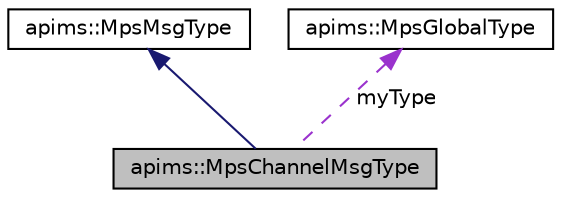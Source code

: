 digraph G
{
  edge [fontname="Helvetica",fontsize="10",labelfontname="Helvetica",labelfontsize="10"];
  node [fontname="Helvetica",fontsize="10",shape=record];
  Node1 [label="apims::MpsChannelMsgType",height=0.2,width=0.4,color="black", fillcolor="grey75", style="filled" fontcolor="black"];
  Node2 -> Node1 [dir=back,color="midnightblue",fontsize="10",style="solid",fontname="Helvetica"];
  Node2 [label="apims::MpsMsgType",height=0.2,width=0.4,color="black", fillcolor="white", style="filled",URL="$classapims_1_1_mps_msg_type.html"];
  Node3 -> Node1 [dir=back,color="darkorchid3",fontsize="10",style="dashed",label="myType",fontname="Helvetica"];
  Node3 [label="apims::MpsGlobalType",height=0.2,width=0.4,color="black", fillcolor="white", style="filled",URL="$classapims_1_1_mps_global_type.html"];
}

